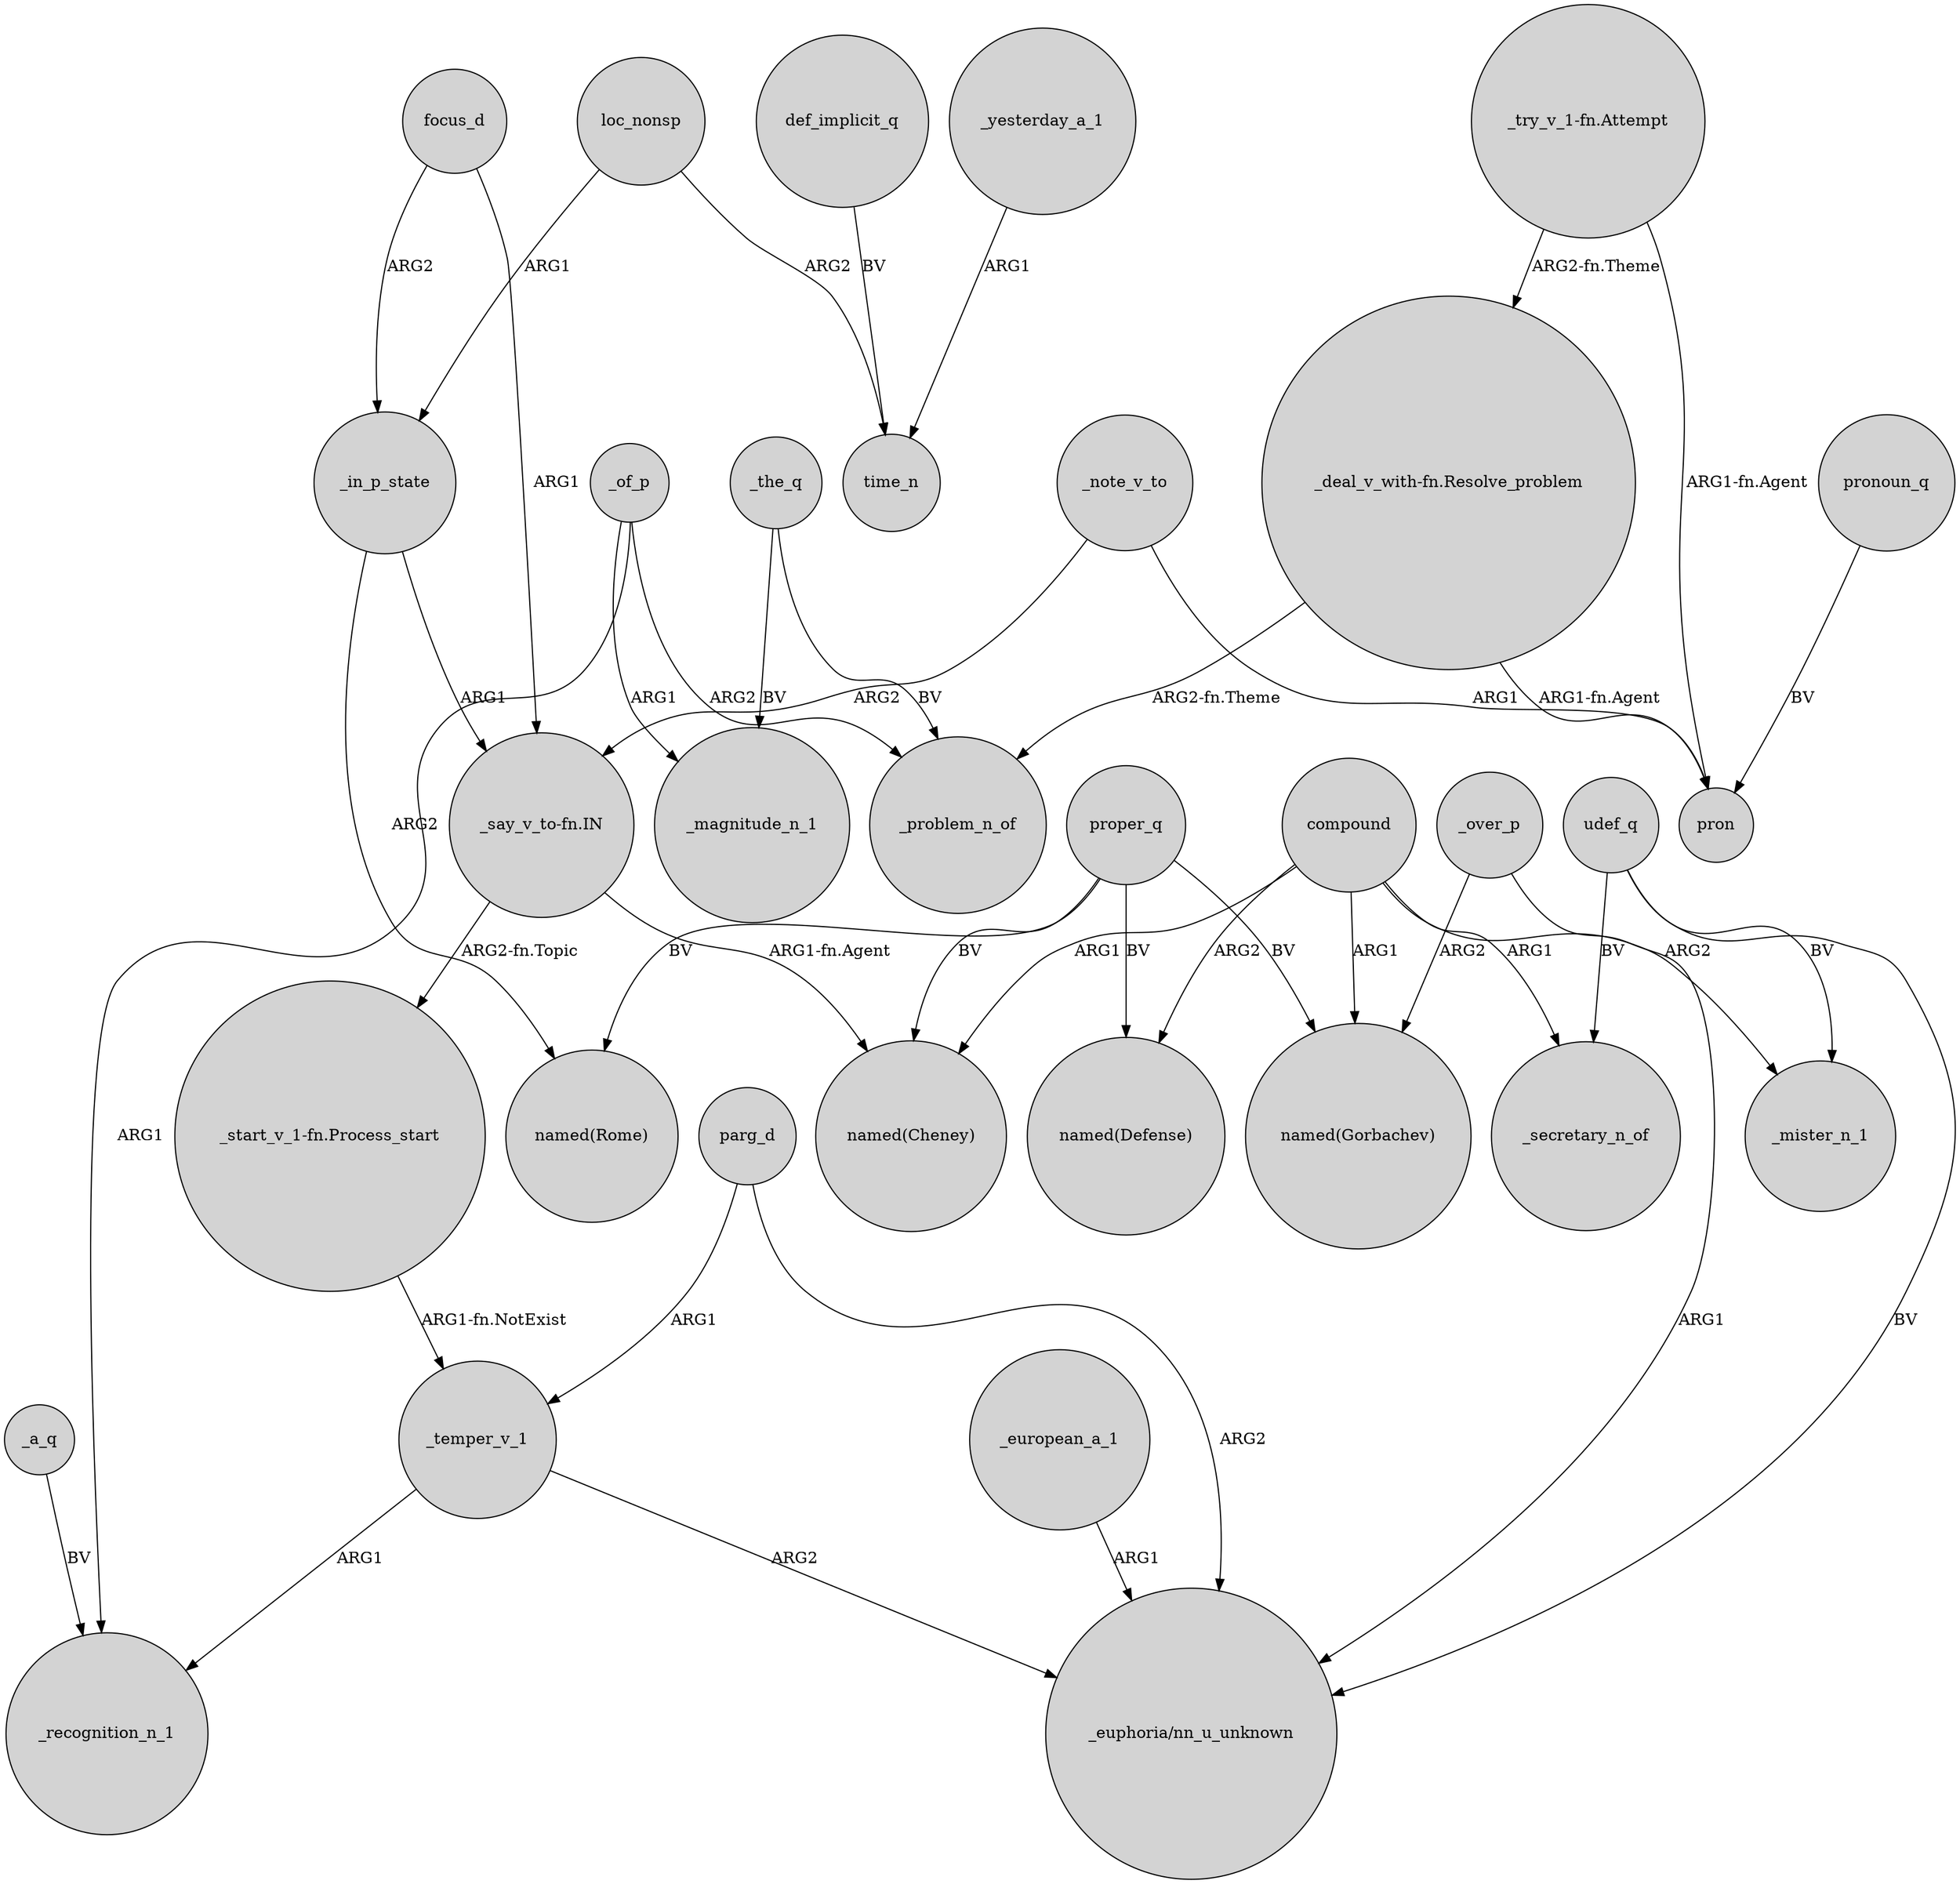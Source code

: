 digraph {
	node [shape=circle style=filled]
	_of_p -> _problem_n_of [label=ARG2]
	udef_q -> _secretary_n_of [label=BV]
	_yesterday_a_1 -> time_n [label=ARG1]
	_note_v_to -> "_say_v_to-fn.IN" [label=ARG2]
	parg_d -> "_euphoria/nn_u_unknown" [label=ARG2]
	"_deal_v_with-fn.Resolve_problem" -> _problem_n_of [label="ARG2-fn.Theme"]
	compound -> _mister_n_1 [label=ARG2]
	_the_q -> _magnitude_n_1 [label=BV]
	proper_q -> "named(Rome)" [label=BV]
	focus_d -> _in_p_state [label=ARG2]
	_the_q -> _problem_n_of [label=BV]
	udef_q -> "_euphoria/nn_u_unknown" [label=BV]
	_note_v_to -> pron [label=ARG1]
	proper_q -> "named(Cheney)" [label=BV]
	"_say_v_to-fn.IN" -> "_start_v_1-fn.Process_start" [label="ARG2-fn.Topic"]
	udef_q -> _mister_n_1 [label=BV]
	"_start_v_1-fn.Process_start" -> _temper_v_1 [label="ARG1-fn.NotExist"]
	_a_q -> _recognition_n_1 [label=BV]
	compound -> "named(Gorbachev)" [label=ARG1]
	_over_p -> "named(Gorbachev)" [label=ARG2]
	focus_d -> "_say_v_to-fn.IN" [label=ARG1]
	loc_nonsp -> time_n [label=ARG2]
	_temper_v_1 -> "_euphoria/nn_u_unknown" [label=ARG2]
	parg_d -> _temper_v_1 [label=ARG1]
	_of_p -> _magnitude_n_1 [label=ARG1]
	pronoun_q -> pron [label=BV]
	_over_p -> "_euphoria/nn_u_unknown" [label=ARG1]
	_european_a_1 -> "_euphoria/nn_u_unknown" [label=ARG1]
	"_try_v_1-fn.Attempt" -> "_deal_v_with-fn.Resolve_problem" [label="ARG2-fn.Theme"]
	_in_p_state -> "named(Rome)" [label=ARG2]
	compound -> "named(Cheney)" [label=ARG1]
	"_say_v_to-fn.IN" -> "named(Cheney)" [label="ARG1-fn.Agent"]
	_temper_v_1 -> _recognition_n_1 [label=ARG1]
	_of_p -> _recognition_n_1 [label=ARG1]
	loc_nonsp -> _in_p_state [label=ARG1]
	proper_q -> "named(Defense)" [label=BV]
	"_try_v_1-fn.Attempt" -> pron [label="ARG1-fn.Agent"]
	compound -> "named(Defense)" [label=ARG2]
	"_deal_v_with-fn.Resolve_problem" -> pron [label="ARG1-fn.Agent"]
	compound -> _secretary_n_of [label=ARG1]
	proper_q -> "named(Gorbachev)" [label=BV]
	_in_p_state -> "_say_v_to-fn.IN" [label=ARG1]
	def_implicit_q -> time_n [label=BV]
}
